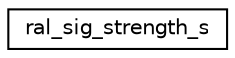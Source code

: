 digraph "Graphical Class Hierarchy"
{
 // LATEX_PDF_SIZE
  edge [fontname="Helvetica",fontsize="10",labelfontname="Helvetica",labelfontsize="10"];
  node [fontname="Helvetica",fontsize="10",shape=record];
  rankdir="LR";
  Node0 [label="ral_sig_strength_s",height=0.2,width=0.4,color="black", fillcolor="white", style="filled",URL="$structral__sig__strength__s.html",tooltip=" "];
}
